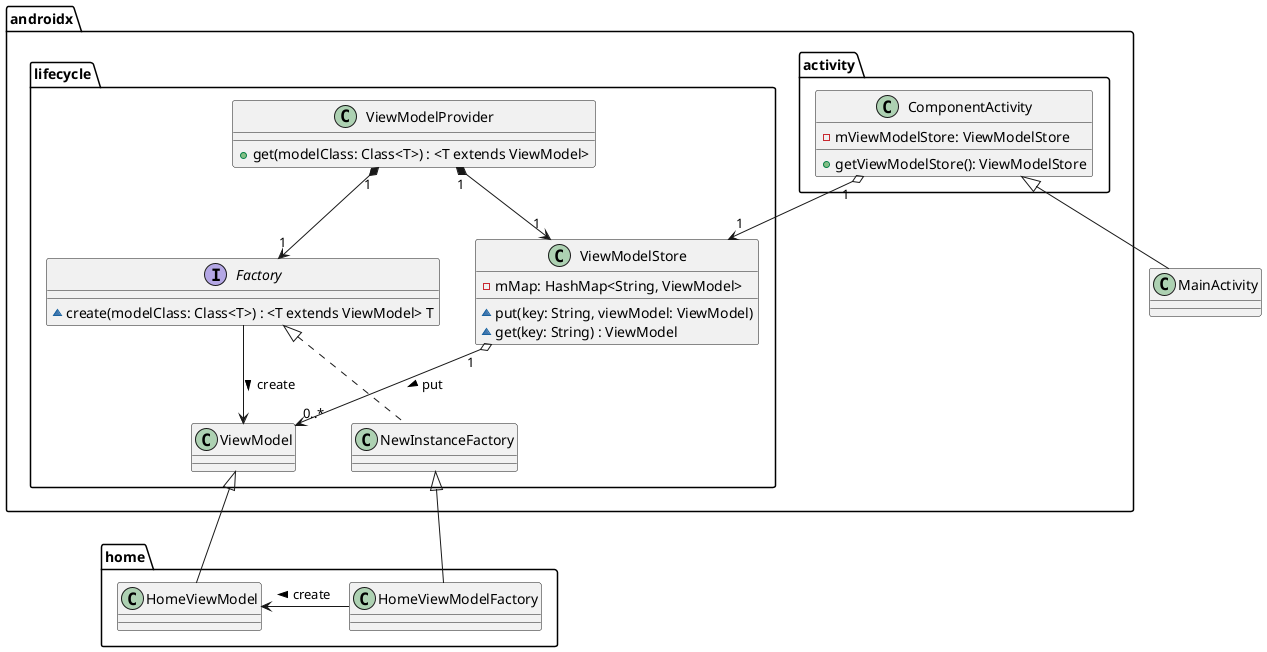 @startuml

package androidx {
    package lifecycle {
        class ViewModelProvider {
            + get(modelClass: Class<T>) : <T extends ViewModel>
        }
        class ViewModelStore {
            - mMap: HashMap<String, ViewModel>
            ~ put(key: String, viewModel: ViewModel)
            ~ get(key: String) : ViewModel
        }
        class ViewModel
        interface Factory {
            ~ create(modelClass: Class<T>) : <T extends ViewModel> T
        }
        class NewInstanceFactory
    }

    package activity {
        class ComponentActivity {
            - mViewModelStore: ViewModelStore
            + getViewModelStore(): ViewModelStore
        }
    }
}

package home {
    class HomeViewModel
    class HomeViewModelFactory
}

class MainActivity

' == androidx.lifecycle ==
Factory <|.. NewInstanceFactory

ViewModelProvider "1" *--> "1" ViewModelStore
ViewModelProvider "1" *--> "1" Factory

Factory --> ViewModel : create >
ViewModelStore "1" o--> "0..*" ViewModel : put >

' == androidx.activity ==
ComponentActivity <|-- MainActivity
ComponentActivity "1" o--> "1" ViewModelStore

' == home ==
ViewModel <|-- HomeViewModel
NewInstanceFactory <|-- HomeViewModelFactory

HomeViewModelFactory -> HomeViewModel : create >

@enduml
